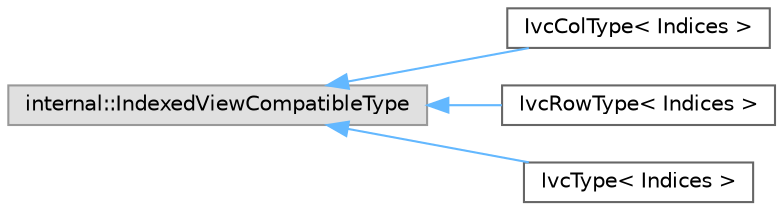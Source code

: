 digraph "Graphical Class Hierarchy"
{
 // LATEX_PDF_SIZE
  bgcolor="transparent";
  edge [fontname=Helvetica,fontsize=10,labelfontname=Helvetica,labelfontsize=10];
  node [fontname=Helvetica,fontsize=10,shape=box,height=0.2,width=0.4];
  rankdir="LR";
  Node0 [id="Node000000",label="internal::IndexedViewCompatibleType",height=0.2,width=0.4,color="grey60", fillcolor="#E0E0E0", style="filled",tooltip=" "];
  Node0 -> Node1 [id="edge1352_Node000000_Node000001",dir="back",color="steelblue1",style="solid",tooltip=" "];
  Node1 [id="Node000001",label="IvcColType\< Indices \>",height=0.2,width=0.4,color="grey40", fillcolor="white", style="filled",URL="$structIvcColType.html",tooltip=" "];
  Node0 -> Node2 [id="edge1353_Node000000_Node000002",dir="back",color="steelblue1",style="solid",tooltip=" "];
  Node2 [id="Node000002",label="IvcRowType\< Indices \>",height=0.2,width=0.4,color="grey40", fillcolor="white", style="filled",URL="$structIvcRowType.html",tooltip=" "];
  Node0 -> Node3 [id="edge1354_Node000000_Node000003",dir="back",color="steelblue1",style="solid",tooltip=" "];
  Node3 [id="Node000003",label="IvcType\< Indices \>",height=0.2,width=0.4,color="grey40", fillcolor="white", style="filled",URL="$structIvcType.html",tooltip=" "];
}
